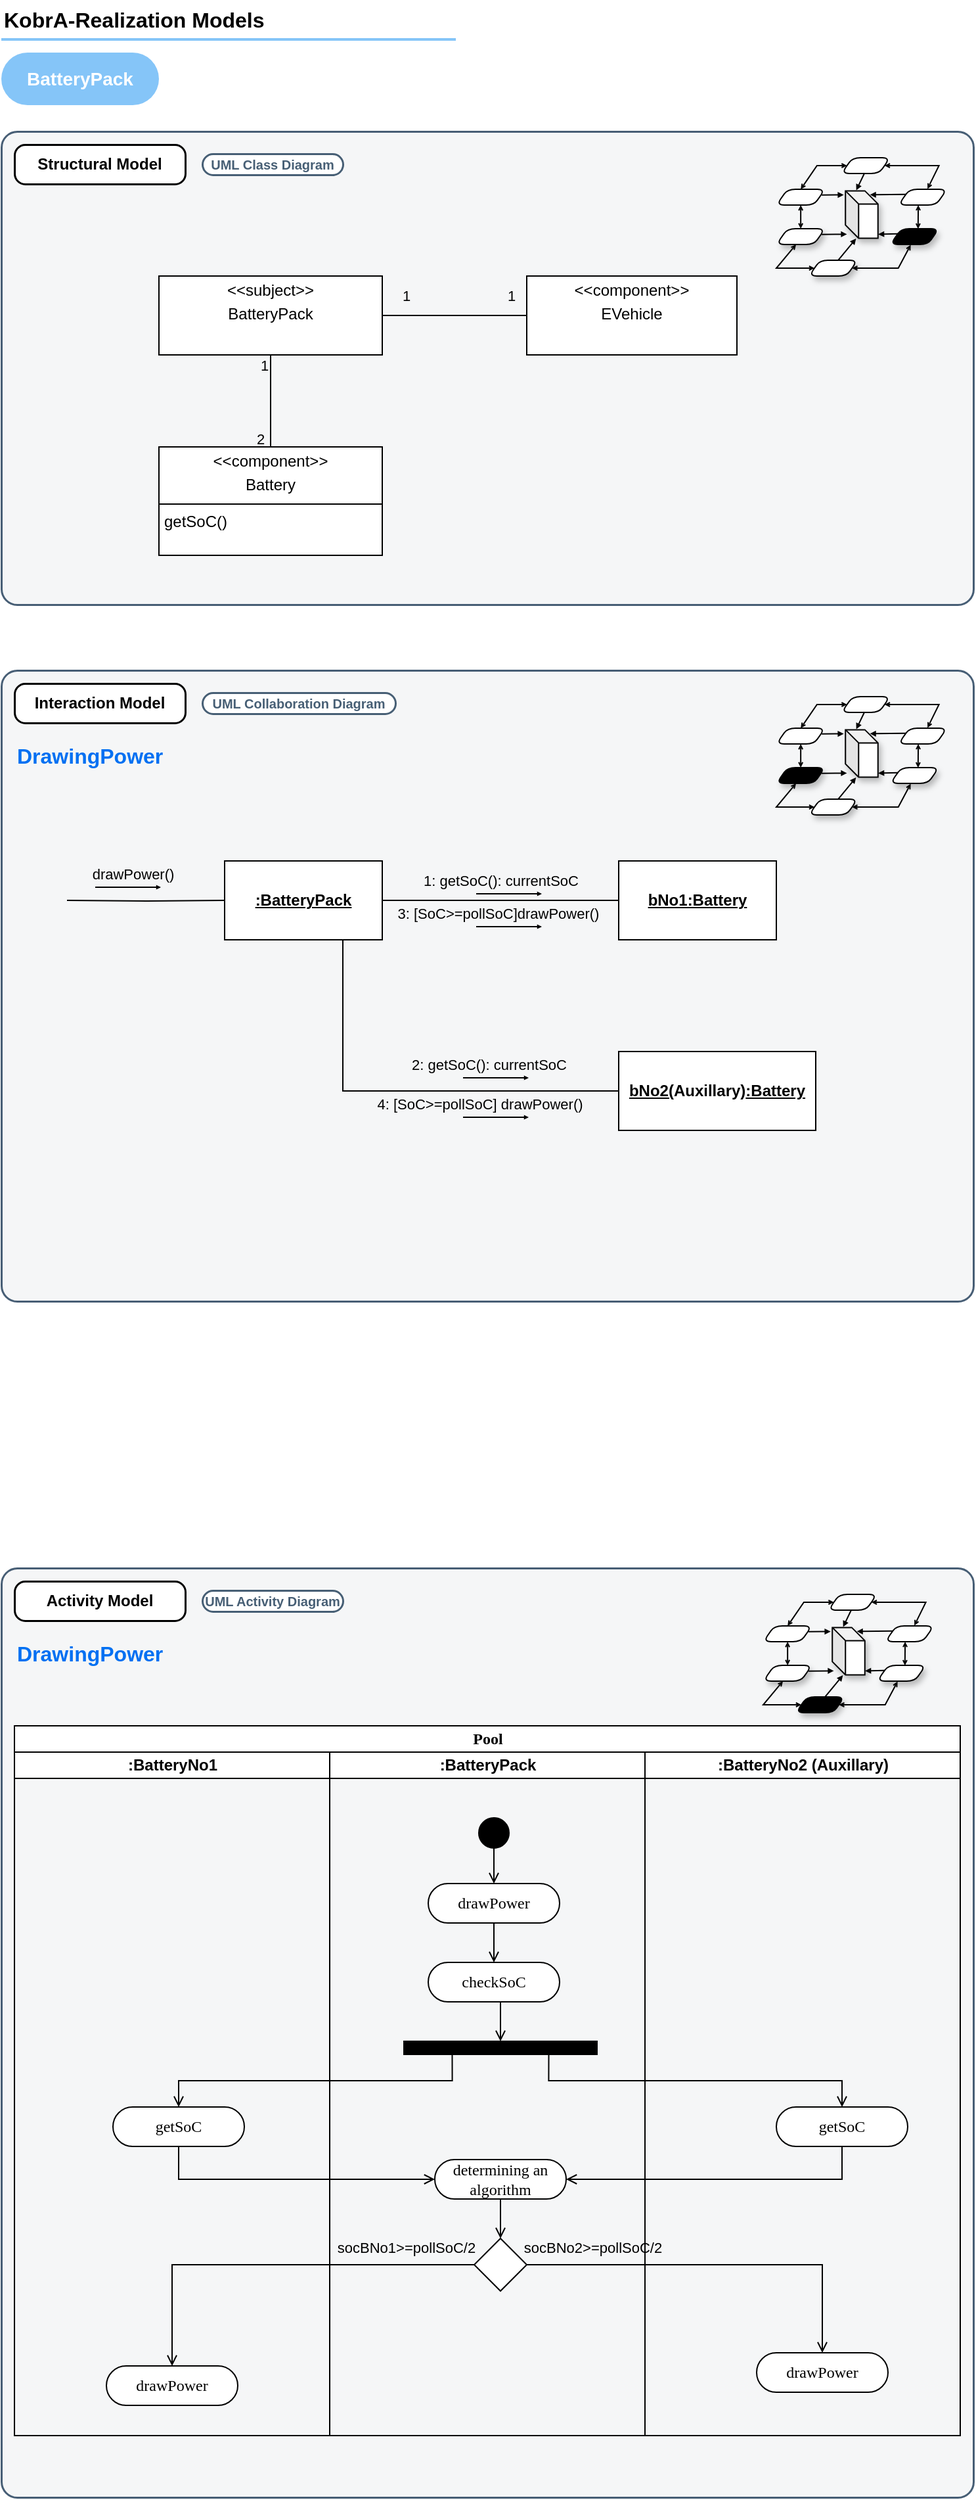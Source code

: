 <mxfile version="26.0.4">
  <diagram name="Page-1" id="1-cFaJnFDjHYAvsiDnYj">
    <mxGraphModel dx="954" dy="558" grid="1" gridSize="10" guides="1" tooltips="1" connect="1" arrows="1" fold="1" page="1" pageScale="1" pageWidth="827" pageHeight="1169" math="0" shadow="0">
      <root>
        <mxCell id="0" />
        <mxCell id="1" parent="0" />
        <mxCell id="TZnY_ZwAf_DfWxbRwsDl-1" value="" style="rounded=1;whiteSpace=wrap;html=1;strokeColor=#475E75;fillColor=#F5F6F7;arcSize=24;absoluteArcSize=1;imageWidth=64;imageHeight=64;strokeWidth=1.5;" parent="1" vertex="1">
          <mxGeometry x="40" y="140" width="740" height="360" as="geometry" />
        </mxCell>
        <mxCell id="TZnY_ZwAf_DfWxbRwsDl-2" value="&lt;b&gt;KobrA-Realization Models&lt;/b&gt;" style="text;fontSize=16;verticalAlign=middle;strokeColor=none;fillColor=none;whiteSpace=wrap;html=1;" parent="1" vertex="1">
          <mxGeometry x="40" y="40" width="346" height="30" as="geometry" />
        </mxCell>
        <mxCell id="TZnY_ZwAf_DfWxbRwsDl-3" value="" style="dashed=0;shape=line;strokeWidth=2;noLabel=1;strokeColor=#0C8CF2;opacity=50;" parent="1" vertex="1">
          <mxGeometry x="40" y="65" width="346" height="10" as="geometry" />
        </mxCell>
        <mxCell id="TZnY_ZwAf_DfWxbRwsDl-7" value="&lt;b&gt;Structural Model&lt;/b&gt;" style="rounded=1;whiteSpace=wrap;html=1;strokeWidth=1.5;arcSize=16;perimeterSpacing=0;absoluteArcSize=1;" parent="1" vertex="1">
          <mxGeometry x="50" y="150" width="130" height="30" as="geometry" />
        </mxCell>
        <mxCell id="TZnY_ZwAf_DfWxbRwsDl-8" value="" style="rounded=1;whiteSpace=wrap;html=1;strokeColor=#475E75;fillColor=#F5F6F7;arcSize=24;absoluteArcSize=1;imageWidth=64;imageHeight=64;strokeWidth=1.5;" parent="1" vertex="1">
          <mxGeometry x="40" y="1233" width="740" height="707" as="geometry" />
        </mxCell>
        <mxCell id="TZnY_ZwAf_DfWxbRwsDl-9" value="&lt;b&gt;Activity Model&lt;/b&gt;" style="rounded=1;whiteSpace=wrap;html=1;strokeWidth=1.5;arcSize=16;perimeterSpacing=0;absoluteArcSize=1;" parent="1" vertex="1">
          <mxGeometry x="50" y="1243" width="130" height="30" as="geometry" />
        </mxCell>
        <mxCell id="TZnY_ZwAf_DfWxbRwsDl-32" value="" style="group;glass=0;shadow=0;fillColor=none;" parent="1" vertex="1" connectable="0">
          <mxGeometry x="620" y="1253" width="130" height="90" as="geometry" />
        </mxCell>
        <mxCell id="TZnY_ZwAf_DfWxbRwsDl-33" value="" style="shape=parallelogram;html=1;strokeWidth=1;perimeter=parallelogramPerimeter;whiteSpace=wrap;rounded=1;arcSize=12;size=0.23;shadow=0;" parent="TZnY_ZwAf_DfWxbRwsDl-32" vertex="1">
          <mxGeometry x="92.857" y="24" width="37.143" height="12" as="geometry" />
        </mxCell>
        <mxCell id="TZnY_ZwAf_DfWxbRwsDl-34" value="" style="shape=parallelogram;html=1;strokeWidth=1;perimeter=parallelogramPerimeter;whiteSpace=wrap;rounded=1;arcSize=12;size=0.23;shadow=0;" parent="TZnY_ZwAf_DfWxbRwsDl-32" vertex="1">
          <mxGeometry x="49.524" width="37.143" height="12" as="geometry" />
        </mxCell>
        <mxCell id="TZnY_ZwAf_DfWxbRwsDl-35" value="" style="shape=parallelogram;html=1;strokeWidth=1;perimeter=parallelogramPerimeter;whiteSpace=wrap;rounded=1;arcSize=12;size=0.23;shadow=0;" parent="TZnY_ZwAf_DfWxbRwsDl-32" vertex="1">
          <mxGeometry y="24" width="37.143" height="12" as="geometry" />
        </mxCell>
        <mxCell id="TZnY_ZwAf_DfWxbRwsDl-36" value="" style="edgeStyle=isometricEdgeStyle;endArrow=none;html=1;elbow=vertical;rounded=0;entryX=1;entryY=0.5;entryDx=0;entryDy=0;exitX=1;exitY=0.5;exitDx=0;exitDy=0;" parent="TZnY_ZwAf_DfWxbRwsDl-32" source="TZnY_ZwAf_DfWxbRwsDl-34" target="TZnY_ZwAf_DfWxbRwsDl-34" edge="1">
          <mxGeometry width="50" height="100" relative="1" as="geometry">
            <mxPoint x="89.762" y="72" as="sourcePoint" />
            <mxPoint x="120.714" y="12" as="targetPoint" />
            <Array as="points" />
          </mxGeometry>
        </mxCell>
        <mxCell id="TZnY_ZwAf_DfWxbRwsDl-37" value="" style="endArrow=open;html=1;rounded=0;endSize=2;entryX=1;entryY=0.5;entryDx=0;entryDy=0;exitX=0.598;exitY=-0.024;exitDx=0;exitDy=0;exitPerimeter=0;startArrow=open;startFill=0;endFill=0;startSize=2;" parent="TZnY_ZwAf_DfWxbRwsDl-32" source="TZnY_ZwAf_DfWxbRwsDl-33" target="TZnY_ZwAf_DfWxbRwsDl-34" edge="1">
          <mxGeometry width="50" height="50" relative="1" as="geometry">
            <mxPoint x="117.619" y="30" as="sourcePoint" />
            <mxPoint x="94.776" y="12" as="targetPoint" />
            <Array as="points">
              <mxPoint x="123.81" y="6" />
            </Array>
          </mxGeometry>
        </mxCell>
        <mxCell id="TZnY_ZwAf_DfWxbRwsDl-38" value="" style="endArrow=open;html=1;rounded=0;endSize=2;entryX=0;entryY=0.5;entryDx=0;entryDy=0;exitX=0.5;exitY=0;exitDx=0;exitDy=0;strokeColor=default;align=center;verticalAlign=middle;fontFamily=Helvetica;fontSize=11;fontColor=default;labelBackgroundColor=default;startArrow=open;startFill=0;startSize=2;endFill=0;" parent="TZnY_ZwAf_DfWxbRwsDl-32" source="TZnY_ZwAf_DfWxbRwsDl-35" target="TZnY_ZwAf_DfWxbRwsDl-34" edge="1">
          <mxGeometry width="50" height="50" relative="1" as="geometry">
            <mxPoint x="59.429" y="24" as="sourcePoint" />
            <mxPoint x="51.381" y="12" as="targetPoint" />
            <Array as="points">
              <mxPoint x="30.952" y="6" />
            </Array>
          </mxGeometry>
        </mxCell>
        <mxCell id="TZnY_ZwAf_DfWxbRwsDl-39" value="" style="shape=cube;whiteSpace=wrap;html=1;boundedLbl=1;backgroundOutline=1;darkOpacity=0.05;darkOpacity2=0.1;size=10;shadow=1;" parent="TZnY_ZwAf_DfWxbRwsDl-32" vertex="1">
          <mxGeometry x="52.619" y="25.2" width="24.762" height="36" as="geometry" />
        </mxCell>
        <mxCell id="TZnY_ZwAf_DfWxbRwsDl-40" value="" style="endArrow=block;html=1;rounded=0;exitX=0.475;exitY=0.969;exitDx=0;exitDy=0;exitPerimeter=0;entryX=0.332;entryY=-0.012;entryDx=0;entryDy=0;entryPerimeter=0;endSize=2;strokeColor=default;align=center;verticalAlign=middle;fontFamily=Helvetica;fontSize=11;fontColor=default;labelBackgroundColor=default;endFill=1;" parent="TZnY_ZwAf_DfWxbRwsDl-32" source="TZnY_ZwAf_DfWxbRwsDl-34" target="TZnY_ZwAf_DfWxbRwsDl-39" edge="1">
          <mxGeometry width="50" height="50" relative="1" as="geometry">
            <mxPoint x="74.286" y="78" as="sourcePoint" />
            <mxPoint x="105.238" y="48" as="targetPoint" />
          </mxGeometry>
        </mxCell>
        <mxCell id="TZnY_ZwAf_DfWxbRwsDl-41" value="" style="endArrow=block;html=1;rounded=0;exitX=0;exitY=0.25;exitDx=0;exitDy=0;entryX=0.753;entryY=0.083;entryDx=0;entryDy=0;entryPerimeter=0;endSize=2;strokeColor=default;align=center;verticalAlign=middle;fontFamily=Helvetica;fontSize=11;fontColor=default;labelBackgroundColor=default;endFill=1;" parent="TZnY_ZwAf_DfWxbRwsDl-32" source="TZnY_ZwAf_DfWxbRwsDl-33" target="TZnY_ZwAf_DfWxbRwsDl-39" edge="1">
          <mxGeometry width="50" height="50" relative="1" as="geometry">
            <mxPoint x="71.19" y="18" as="sourcePoint" />
            <mxPoint x="71.19" y="30" as="targetPoint" />
          </mxGeometry>
        </mxCell>
        <mxCell id="TZnY_ZwAf_DfWxbRwsDl-42" value="" style="endArrow=block;html=1;rounded=0;exitX=0.93;exitY=0.361;exitDx=0;exitDy=0;entryX=-0.052;entryY=0.085;entryDx=0;entryDy=0;entryPerimeter=0;endSize=2;exitPerimeter=0;endFill=1;" parent="TZnY_ZwAf_DfWxbRwsDl-32" source="TZnY_ZwAf_DfWxbRwsDl-35" target="TZnY_ZwAf_DfWxbRwsDl-39" edge="1">
          <mxGeometry width="50" height="50" relative="1" as="geometry">
            <mxPoint x="104.619" y="34.2" as="sourcePoint" />
            <mxPoint x="83.571" y="34.2" as="targetPoint" />
          </mxGeometry>
        </mxCell>
        <mxCell id="TZnY_ZwAf_DfWxbRwsDl-43" value="" style="shape=parallelogram;html=1;strokeWidth=1;perimeter=parallelogramPerimeter;whiteSpace=wrap;rounded=1;arcSize=12;size=0.23;shadow=1;" parent="TZnY_ZwAf_DfWxbRwsDl-32" vertex="1">
          <mxGeometry x="86.667" y="54" width="37.143" height="12" as="geometry" />
        </mxCell>
        <mxCell id="TZnY_ZwAf_DfWxbRwsDl-44" value="" style="shape=parallelogram;html=1;strokeWidth=1;perimeter=parallelogramPerimeter;whiteSpace=wrap;rounded=1;arcSize=12;size=0.23;shadow=1;strokeColor=#000000;fillColor=#000000;" parent="TZnY_ZwAf_DfWxbRwsDl-32" vertex="1">
          <mxGeometry x="24.762" y="78" width="37.143" height="12" as="geometry" />
        </mxCell>
        <mxCell id="TZnY_ZwAf_DfWxbRwsDl-45" value="" style="shape=parallelogram;html=1;strokeWidth=1;perimeter=parallelogramPerimeter;whiteSpace=wrap;rounded=1;arcSize=12;size=0.23;shadow=1;" parent="TZnY_ZwAf_DfWxbRwsDl-32" vertex="1">
          <mxGeometry y="54" width="37.143" height="12" as="geometry" />
        </mxCell>
        <mxCell id="TZnY_ZwAf_DfWxbRwsDl-46" value="" style="edgeStyle=isometricEdgeStyle;endArrow=none;html=1;elbow=vertical;rounded=0;entryX=1;entryY=0.5;entryDx=0;entryDy=0;exitX=1;exitY=0.5;exitDx=0;exitDy=0;" parent="TZnY_ZwAf_DfWxbRwsDl-32" source="TZnY_ZwAf_DfWxbRwsDl-44" target="TZnY_ZwAf_DfWxbRwsDl-44" edge="1">
          <mxGeometry width="50" height="100" relative="1" as="geometry">
            <mxPoint x="83.571" y="102" as="sourcePoint" />
            <mxPoint x="114.524" y="42" as="targetPoint" />
            <Array as="points" />
          </mxGeometry>
        </mxCell>
        <mxCell id="TZnY_ZwAf_DfWxbRwsDl-47" value="" style="endArrow=open;html=1;rounded=0;endSize=2;entryX=1;entryY=0.5;entryDx=0;entryDy=0;exitX=0.421;exitY=1.024;exitDx=0;exitDy=0;exitPerimeter=0;strokeColor=default;align=center;verticalAlign=middle;fontFamily=Helvetica;fontSize=11;fontColor=default;labelBackgroundColor=default;startArrow=open;startFill=0;startSize=2;endFill=0;" parent="TZnY_ZwAf_DfWxbRwsDl-32" source="TZnY_ZwAf_DfWxbRwsDl-43" target="TZnY_ZwAf_DfWxbRwsDl-44" edge="1">
          <mxGeometry width="50" height="50" relative="1" as="geometry">
            <mxPoint x="111.429" y="60" as="sourcePoint" />
            <mxPoint x="88.586" y="42" as="targetPoint" />
            <Array as="points">
              <mxPoint x="92.857" y="84" />
            </Array>
          </mxGeometry>
        </mxCell>
        <mxCell id="TZnY_ZwAf_DfWxbRwsDl-48" value="" style="endArrow=open;html=1;rounded=0;endSize=2;entryX=0;entryY=0.5;entryDx=0;entryDy=0;exitX=0.405;exitY=1.002;exitDx=0;exitDy=0;exitPerimeter=0;strokeColor=default;align=center;verticalAlign=middle;fontFamily=Helvetica;fontSize=11;fontColor=default;labelBackgroundColor=default;startArrow=open;startFill=0;startSize=2;endFill=0;" parent="TZnY_ZwAf_DfWxbRwsDl-32" source="TZnY_ZwAf_DfWxbRwsDl-45" target="TZnY_ZwAf_DfWxbRwsDl-44" edge="1">
          <mxGeometry width="50" height="50" relative="1" as="geometry">
            <mxPoint x="53.238" y="54" as="sourcePoint" />
            <mxPoint x="45.19" y="42" as="targetPoint" />
            <Array as="points">
              <mxPoint y="84" />
            </Array>
          </mxGeometry>
        </mxCell>
        <mxCell id="TZnY_ZwAf_DfWxbRwsDl-49" value="" style="endArrow=block;html=1;rounded=0;exitX=0.605;exitY=-0.013;exitDx=0;exitDy=0;exitPerimeter=0;entryX=0.326;entryY=1.008;entryDx=0;entryDy=0;entryPerimeter=0;endSize=2;strokeColor=default;align=center;verticalAlign=middle;fontFamily=Helvetica;fontSize=11;fontColor=default;labelBackgroundColor=default;endFill=1;" parent="TZnY_ZwAf_DfWxbRwsDl-32" source="TZnY_ZwAf_DfWxbRwsDl-44" target="TZnY_ZwAf_DfWxbRwsDl-39" edge="1">
          <mxGeometry width="50" height="50" relative="1" as="geometry">
            <mxPoint x="68.095" y="108" as="sourcePoint" />
            <mxPoint x="58.81" y="55.2" as="targetPoint" />
          </mxGeometry>
        </mxCell>
        <mxCell id="TZnY_ZwAf_DfWxbRwsDl-50" value="" style="endArrow=block;html=1;rounded=0;exitX=0;exitY=0.25;exitDx=0;exitDy=0;endSize=2;entryX=1.006;entryY=0.917;entryDx=0;entryDy=0;entryPerimeter=0;strokeColor=default;align=center;verticalAlign=middle;fontFamily=Helvetica;fontSize=11;fontColor=default;labelBackgroundColor=default;endFill=1;" parent="TZnY_ZwAf_DfWxbRwsDl-32" source="TZnY_ZwAf_DfWxbRwsDl-43" target="TZnY_ZwAf_DfWxbRwsDl-39" edge="1">
          <mxGeometry width="50" height="50" relative="1" as="geometry">
            <mxPoint x="65" y="48" as="sourcePoint" />
            <mxPoint x="80.476" y="58.2" as="targetPoint" />
          </mxGeometry>
        </mxCell>
        <mxCell id="TZnY_ZwAf_DfWxbRwsDl-51" value="" style="endArrow=block;html=1;rounded=0;exitX=0.93;exitY=0.361;exitDx=0;exitDy=0;entryX=0.047;entryY=0.917;entryDx=0;entryDy=0;entryPerimeter=0;endSize=2;exitPerimeter=0;strokeColor=default;align=center;verticalAlign=middle;fontFamily=Helvetica;fontSize=11;fontColor=default;labelBackgroundColor=default;endFill=1;" parent="TZnY_ZwAf_DfWxbRwsDl-32" source="TZnY_ZwAf_DfWxbRwsDl-45" target="TZnY_ZwAf_DfWxbRwsDl-39" edge="1">
          <mxGeometry width="50" height="50" relative="1" as="geometry">
            <mxPoint x="98.429" y="64.2" as="sourcePoint" />
            <mxPoint x="48.286" y="58.2" as="targetPoint" />
          </mxGeometry>
        </mxCell>
        <mxCell id="TZnY_ZwAf_DfWxbRwsDl-52" value="" style="endArrow=open;startArrow=open;html=1;rounded=0;entryX=0.5;entryY=1;entryDx=0;entryDy=0;exitX=0.5;exitY=0;exitDx=0;exitDy=0;endSize=2;startSize=2;startFill=0;endFill=0;" parent="TZnY_ZwAf_DfWxbRwsDl-32" source="TZnY_ZwAf_DfWxbRwsDl-45" target="TZnY_ZwAf_DfWxbRwsDl-35" edge="1">
          <mxGeometry width="50" height="50" relative="1" as="geometry">
            <mxPoint x="12.381" y="60" as="sourcePoint" />
            <mxPoint x="43.333" y="30" as="targetPoint" />
          </mxGeometry>
        </mxCell>
        <mxCell id="TZnY_ZwAf_DfWxbRwsDl-53" value="" style="endArrow=open;startArrow=open;html=1;rounded=0;entryX=0.409;entryY=0.996;entryDx=0;entryDy=0;exitX=0.572;exitY=0.009;exitDx=0;exitDy=0;endSize=2;startSize=2;startFill=0;endFill=0;entryPerimeter=0;exitPerimeter=0;" parent="TZnY_ZwAf_DfWxbRwsDl-32" source="TZnY_ZwAf_DfWxbRwsDl-43" target="TZnY_ZwAf_DfWxbRwsDl-33" edge="1">
          <mxGeometry width="50" height="50" relative="1" as="geometry">
            <mxPoint x="111.311" y="54" as="sourcePoint" />
            <mxPoint x="111.311" y="36" as="targetPoint" />
          </mxGeometry>
        </mxCell>
        <mxCell id="TZnY_ZwAf_DfWxbRwsDl-54" value="" style="group;glass=0;shadow=0;" parent="1" vertex="1" connectable="0">
          <mxGeometry x="630" y="160" width="130" height="90" as="geometry" />
        </mxCell>
        <mxCell id="TZnY_ZwAf_DfWxbRwsDl-55" value="" style="shape=parallelogram;html=1;strokeWidth=1;perimeter=parallelogramPerimeter;whiteSpace=wrap;rounded=1;arcSize=12;size=0.23;shadow=0;" parent="TZnY_ZwAf_DfWxbRwsDl-54" vertex="1">
          <mxGeometry x="92.857" y="24" width="37.143" height="12" as="geometry" />
        </mxCell>
        <mxCell id="TZnY_ZwAf_DfWxbRwsDl-56" value="" style="shape=parallelogram;html=1;strokeWidth=1;perimeter=parallelogramPerimeter;whiteSpace=wrap;rounded=1;arcSize=12;size=0.23;shadow=0;" parent="TZnY_ZwAf_DfWxbRwsDl-54" vertex="1">
          <mxGeometry x="49.524" width="37.143" height="12" as="geometry" />
        </mxCell>
        <mxCell id="TZnY_ZwAf_DfWxbRwsDl-57" value="" style="shape=parallelogram;html=1;strokeWidth=1;perimeter=parallelogramPerimeter;whiteSpace=wrap;rounded=1;arcSize=12;size=0.23;shadow=0;" parent="TZnY_ZwAf_DfWxbRwsDl-54" vertex="1">
          <mxGeometry y="24" width="37.143" height="12" as="geometry" />
        </mxCell>
        <mxCell id="TZnY_ZwAf_DfWxbRwsDl-58" value="" style="edgeStyle=isometricEdgeStyle;endArrow=none;html=1;elbow=vertical;rounded=0;entryX=1;entryY=0.5;entryDx=0;entryDy=0;exitX=1;exitY=0.5;exitDx=0;exitDy=0;" parent="TZnY_ZwAf_DfWxbRwsDl-54" source="TZnY_ZwAf_DfWxbRwsDl-56" target="TZnY_ZwAf_DfWxbRwsDl-56" edge="1">
          <mxGeometry width="50" height="100" relative="1" as="geometry">
            <mxPoint x="89.762" y="72" as="sourcePoint" />
            <mxPoint x="120.714" y="12" as="targetPoint" />
            <Array as="points" />
          </mxGeometry>
        </mxCell>
        <mxCell id="TZnY_ZwAf_DfWxbRwsDl-59" value="" style="endArrow=open;html=1;rounded=0;endSize=2;entryX=1;entryY=0.5;entryDx=0;entryDy=0;exitX=0.598;exitY=-0.024;exitDx=0;exitDy=0;exitPerimeter=0;startArrow=open;startFill=0;endFill=0;startSize=2;" parent="TZnY_ZwAf_DfWxbRwsDl-54" source="TZnY_ZwAf_DfWxbRwsDl-55" target="TZnY_ZwAf_DfWxbRwsDl-56" edge="1">
          <mxGeometry width="50" height="50" relative="1" as="geometry">
            <mxPoint x="117.619" y="30" as="sourcePoint" />
            <mxPoint x="94.776" y="12" as="targetPoint" />
            <Array as="points">
              <mxPoint x="123.81" y="6" />
            </Array>
          </mxGeometry>
        </mxCell>
        <mxCell id="TZnY_ZwAf_DfWxbRwsDl-60" value="" style="endArrow=open;html=1;rounded=0;endSize=2;entryX=0;entryY=0.5;entryDx=0;entryDy=0;exitX=0.5;exitY=0;exitDx=0;exitDy=0;strokeColor=default;align=center;verticalAlign=middle;fontFamily=Helvetica;fontSize=11;fontColor=default;labelBackgroundColor=default;startArrow=open;startFill=0;startSize=2;endFill=0;" parent="TZnY_ZwAf_DfWxbRwsDl-54" source="TZnY_ZwAf_DfWxbRwsDl-57" target="TZnY_ZwAf_DfWxbRwsDl-56" edge="1">
          <mxGeometry width="50" height="50" relative="1" as="geometry">
            <mxPoint x="59.429" y="24" as="sourcePoint" />
            <mxPoint x="51.381" y="12" as="targetPoint" />
            <Array as="points">
              <mxPoint x="30.952" y="6" />
            </Array>
          </mxGeometry>
        </mxCell>
        <mxCell id="TZnY_ZwAf_DfWxbRwsDl-61" value="" style="shape=cube;whiteSpace=wrap;html=1;boundedLbl=1;backgroundOutline=1;darkOpacity=0.05;darkOpacity2=0.1;size=10;shadow=1;" parent="TZnY_ZwAf_DfWxbRwsDl-54" vertex="1">
          <mxGeometry x="52.619" y="25.2" width="24.762" height="36" as="geometry" />
        </mxCell>
        <mxCell id="TZnY_ZwAf_DfWxbRwsDl-62" value="" style="endArrow=block;html=1;rounded=0;exitX=0.475;exitY=0.969;exitDx=0;exitDy=0;exitPerimeter=0;entryX=0.332;entryY=-0.012;entryDx=0;entryDy=0;entryPerimeter=0;endSize=2;strokeColor=default;align=center;verticalAlign=middle;fontFamily=Helvetica;fontSize=11;fontColor=default;labelBackgroundColor=default;endFill=1;" parent="TZnY_ZwAf_DfWxbRwsDl-54" source="TZnY_ZwAf_DfWxbRwsDl-56" target="TZnY_ZwAf_DfWxbRwsDl-61" edge="1">
          <mxGeometry width="50" height="50" relative="1" as="geometry">
            <mxPoint x="74.286" y="78" as="sourcePoint" />
            <mxPoint x="105.238" y="48" as="targetPoint" />
          </mxGeometry>
        </mxCell>
        <mxCell id="TZnY_ZwAf_DfWxbRwsDl-63" value="" style="endArrow=block;html=1;rounded=0;exitX=0;exitY=0.25;exitDx=0;exitDy=0;entryX=0.753;entryY=0.083;entryDx=0;entryDy=0;entryPerimeter=0;endSize=2;strokeColor=default;align=center;verticalAlign=middle;fontFamily=Helvetica;fontSize=11;fontColor=default;labelBackgroundColor=default;endFill=1;" parent="TZnY_ZwAf_DfWxbRwsDl-54" source="TZnY_ZwAf_DfWxbRwsDl-55" target="TZnY_ZwAf_DfWxbRwsDl-61" edge="1">
          <mxGeometry width="50" height="50" relative="1" as="geometry">
            <mxPoint x="71.19" y="18" as="sourcePoint" />
            <mxPoint x="71.19" y="30" as="targetPoint" />
          </mxGeometry>
        </mxCell>
        <mxCell id="TZnY_ZwAf_DfWxbRwsDl-64" value="" style="endArrow=block;html=1;rounded=0;exitX=0.93;exitY=0.361;exitDx=0;exitDy=0;entryX=-0.052;entryY=0.085;entryDx=0;entryDy=0;entryPerimeter=0;endSize=2;exitPerimeter=0;endFill=1;" parent="TZnY_ZwAf_DfWxbRwsDl-54" source="TZnY_ZwAf_DfWxbRwsDl-57" target="TZnY_ZwAf_DfWxbRwsDl-61" edge="1">
          <mxGeometry width="50" height="50" relative="1" as="geometry">
            <mxPoint x="104.619" y="34.2" as="sourcePoint" />
            <mxPoint x="83.571" y="34.2" as="targetPoint" />
          </mxGeometry>
        </mxCell>
        <mxCell id="TZnY_ZwAf_DfWxbRwsDl-65" value="" style="shape=parallelogram;html=1;strokeWidth=1;perimeter=parallelogramPerimeter;whiteSpace=wrap;rounded=1;arcSize=12;size=0.23;shadow=1;fillColor=#000000;" parent="TZnY_ZwAf_DfWxbRwsDl-54" vertex="1">
          <mxGeometry x="86.667" y="54" width="37.143" height="12" as="geometry" />
        </mxCell>
        <mxCell id="TZnY_ZwAf_DfWxbRwsDl-66" value="" style="shape=parallelogram;html=1;strokeWidth=1;perimeter=parallelogramPerimeter;whiteSpace=wrap;rounded=1;arcSize=12;size=0.23;shadow=1;" parent="TZnY_ZwAf_DfWxbRwsDl-54" vertex="1">
          <mxGeometry x="24.762" y="78" width="37.143" height="12" as="geometry" />
        </mxCell>
        <mxCell id="TZnY_ZwAf_DfWxbRwsDl-67" value="" style="shape=parallelogram;html=1;strokeWidth=1;perimeter=parallelogramPerimeter;whiteSpace=wrap;rounded=1;arcSize=12;size=0.23;shadow=1;" parent="TZnY_ZwAf_DfWxbRwsDl-54" vertex="1">
          <mxGeometry y="54" width="37.143" height="12" as="geometry" />
        </mxCell>
        <mxCell id="TZnY_ZwAf_DfWxbRwsDl-68" value="" style="edgeStyle=isometricEdgeStyle;endArrow=none;html=1;elbow=vertical;rounded=0;entryX=1;entryY=0.5;entryDx=0;entryDy=0;exitX=1;exitY=0.5;exitDx=0;exitDy=0;" parent="TZnY_ZwAf_DfWxbRwsDl-54" source="TZnY_ZwAf_DfWxbRwsDl-66" target="TZnY_ZwAf_DfWxbRwsDl-66" edge="1">
          <mxGeometry width="50" height="100" relative="1" as="geometry">
            <mxPoint x="83.571" y="102" as="sourcePoint" />
            <mxPoint x="114.524" y="42" as="targetPoint" />
            <Array as="points" />
          </mxGeometry>
        </mxCell>
        <mxCell id="TZnY_ZwAf_DfWxbRwsDl-69" value="" style="endArrow=open;html=1;rounded=0;endSize=2;entryX=1;entryY=0.5;entryDx=0;entryDy=0;exitX=0.421;exitY=1.024;exitDx=0;exitDy=0;exitPerimeter=0;strokeColor=default;align=center;verticalAlign=middle;fontFamily=Helvetica;fontSize=11;fontColor=default;labelBackgroundColor=default;startArrow=open;startFill=0;startSize=2;endFill=0;" parent="TZnY_ZwAf_DfWxbRwsDl-54" source="TZnY_ZwAf_DfWxbRwsDl-65" target="TZnY_ZwAf_DfWxbRwsDl-66" edge="1">
          <mxGeometry width="50" height="50" relative="1" as="geometry">
            <mxPoint x="111.429" y="60" as="sourcePoint" />
            <mxPoint x="88.586" y="42" as="targetPoint" />
            <Array as="points">
              <mxPoint x="92.857" y="84" />
            </Array>
          </mxGeometry>
        </mxCell>
        <mxCell id="TZnY_ZwAf_DfWxbRwsDl-70" value="" style="endArrow=open;html=1;rounded=0;endSize=2;entryX=0;entryY=0.5;entryDx=0;entryDy=0;exitX=0.405;exitY=1.002;exitDx=0;exitDy=0;exitPerimeter=0;strokeColor=default;align=center;verticalAlign=middle;fontFamily=Helvetica;fontSize=11;fontColor=default;labelBackgroundColor=default;startArrow=open;startFill=0;startSize=2;endFill=0;" parent="TZnY_ZwAf_DfWxbRwsDl-54" source="TZnY_ZwAf_DfWxbRwsDl-67" target="TZnY_ZwAf_DfWxbRwsDl-66" edge="1">
          <mxGeometry width="50" height="50" relative="1" as="geometry">
            <mxPoint x="53.238" y="54" as="sourcePoint" />
            <mxPoint x="45.19" y="42" as="targetPoint" />
            <Array as="points">
              <mxPoint y="84" />
            </Array>
          </mxGeometry>
        </mxCell>
        <mxCell id="TZnY_ZwAf_DfWxbRwsDl-71" value="" style="endArrow=block;html=1;rounded=0;exitX=0.605;exitY=-0.013;exitDx=0;exitDy=0;exitPerimeter=0;entryX=0.326;entryY=1.008;entryDx=0;entryDy=0;entryPerimeter=0;endSize=2;strokeColor=default;align=center;verticalAlign=middle;fontFamily=Helvetica;fontSize=11;fontColor=default;labelBackgroundColor=default;endFill=1;" parent="TZnY_ZwAf_DfWxbRwsDl-54" source="TZnY_ZwAf_DfWxbRwsDl-66" target="TZnY_ZwAf_DfWxbRwsDl-61" edge="1">
          <mxGeometry width="50" height="50" relative="1" as="geometry">
            <mxPoint x="68.095" y="108" as="sourcePoint" />
            <mxPoint x="58.81" y="55.2" as="targetPoint" />
          </mxGeometry>
        </mxCell>
        <mxCell id="TZnY_ZwAf_DfWxbRwsDl-72" value="" style="endArrow=block;html=1;rounded=0;exitX=0;exitY=0.25;exitDx=0;exitDy=0;endSize=2;entryX=1.006;entryY=0.917;entryDx=0;entryDy=0;entryPerimeter=0;strokeColor=default;align=center;verticalAlign=middle;fontFamily=Helvetica;fontSize=11;fontColor=default;labelBackgroundColor=default;endFill=1;" parent="TZnY_ZwAf_DfWxbRwsDl-54" source="TZnY_ZwAf_DfWxbRwsDl-65" target="TZnY_ZwAf_DfWxbRwsDl-61" edge="1">
          <mxGeometry width="50" height="50" relative="1" as="geometry">
            <mxPoint x="65" y="48" as="sourcePoint" />
            <mxPoint x="80.476" y="58.2" as="targetPoint" />
          </mxGeometry>
        </mxCell>
        <mxCell id="TZnY_ZwAf_DfWxbRwsDl-73" value="" style="endArrow=block;html=1;rounded=0;exitX=0.93;exitY=0.361;exitDx=0;exitDy=0;entryX=0.047;entryY=0.917;entryDx=0;entryDy=0;entryPerimeter=0;endSize=2;exitPerimeter=0;strokeColor=default;align=center;verticalAlign=middle;fontFamily=Helvetica;fontSize=11;fontColor=default;labelBackgroundColor=default;endFill=1;" parent="TZnY_ZwAf_DfWxbRwsDl-54" source="TZnY_ZwAf_DfWxbRwsDl-67" target="TZnY_ZwAf_DfWxbRwsDl-61" edge="1">
          <mxGeometry width="50" height="50" relative="1" as="geometry">
            <mxPoint x="98.429" y="64.2" as="sourcePoint" />
            <mxPoint x="48.286" y="58.2" as="targetPoint" />
          </mxGeometry>
        </mxCell>
        <mxCell id="TZnY_ZwAf_DfWxbRwsDl-74" value="" style="endArrow=open;startArrow=open;html=1;rounded=0;entryX=0.5;entryY=1;entryDx=0;entryDy=0;exitX=0.5;exitY=0;exitDx=0;exitDy=0;endSize=2;startSize=2;startFill=0;endFill=0;" parent="TZnY_ZwAf_DfWxbRwsDl-54" source="TZnY_ZwAf_DfWxbRwsDl-67" target="TZnY_ZwAf_DfWxbRwsDl-57" edge="1">
          <mxGeometry width="50" height="50" relative="1" as="geometry">
            <mxPoint x="12.381" y="60" as="sourcePoint" />
            <mxPoint x="43.333" y="30" as="targetPoint" />
          </mxGeometry>
        </mxCell>
        <mxCell id="TZnY_ZwAf_DfWxbRwsDl-75" value="" style="endArrow=open;startArrow=open;html=1;rounded=0;entryX=0.409;entryY=0.996;entryDx=0;entryDy=0;exitX=0.572;exitY=0.009;exitDx=0;exitDy=0;endSize=2;startSize=2;startFill=0;endFill=0;entryPerimeter=0;exitPerimeter=0;" parent="TZnY_ZwAf_DfWxbRwsDl-54" source="TZnY_ZwAf_DfWxbRwsDl-65" target="TZnY_ZwAf_DfWxbRwsDl-55" edge="1">
          <mxGeometry width="50" height="50" relative="1" as="geometry">
            <mxPoint x="111.311" y="54" as="sourcePoint" />
            <mxPoint x="111.311" y="36" as="targetPoint" />
          </mxGeometry>
        </mxCell>
        <mxCell id="TZnY_ZwAf_DfWxbRwsDl-76" value="&lt;font size=&quot;1&quot; color=&quot;#475f75&quot;&gt;&lt;b style=&quot;&quot;&gt;UML Class Diagram&lt;/b&gt;&lt;/font&gt;" style="rounded=1;whiteSpace=wrap;html=1;arcSize=50;strokeColor=#475f75;fillColor=default;strokeWidth=1.5;" parent="1" vertex="1">
          <mxGeometry x="193" y="157" width="107" height="16" as="geometry" />
        </mxCell>
        <mxCell id="TZnY_ZwAf_DfWxbRwsDl-77" value="&lt;font size=&quot;1&quot; color=&quot;#475f75&quot;&gt;&lt;b style=&quot;&quot;&gt;UML Activity Diagram&lt;/b&gt;&lt;/font&gt;" style="rounded=1;whiteSpace=wrap;html=1;arcSize=50;strokeColor=#475f75;fillColor=default;strokeWidth=1.5;" parent="1" vertex="1">
          <mxGeometry x="193" y="1250" width="107" height="16" as="geometry" />
        </mxCell>
        <mxCell id="TZnY_ZwAf_DfWxbRwsDl-93" value="&lt;font style=&quot;font-size: 14px; color: rgb(255, 255, 255);&quot;&gt;&lt;b style=&quot;&quot;&gt;BatteryPack&lt;/b&gt;&lt;/font&gt;" style="rounded=1;whiteSpace=wrap;html=1;arcSize=50;strokeColor=none;fillColor=#0C8CF2;strokeWidth=2;dashed=0;opacity=50;align=center;verticalAlign=middle;fontFamily=Helvetica;fontSize=12;fontColor=default;gradientColor=none;" parent="1" vertex="1">
          <mxGeometry x="40" y="80" width="120" height="40" as="geometry" />
        </mxCell>
        <mxCell id="TZnY_ZwAf_DfWxbRwsDl-99" style="edgeStyle=orthogonalEdgeStyle;rounded=0;orthogonalLoop=1;jettySize=auto;html=1;entryX=0.5;entryY=1;entryDx=0;entryDy=0;endArrow=none;endFill=0;endSize=16;exitX=0.5;exitY=0;exitDx=0;exitDy=0;" parent="1" source="TZnY_ZwAf_DfWxbRwsDl-106" target="TZnY_ZwAf_DfWxbRwsDl-105" edge="1">
          <mxGeometry relative="1" as="geometry">
            <mxPoint x="216.0" y="495" as="sourcePoint" />
            <mxPoint x="320" y="495" as="targetPoint" />
          </mxGeometry>
        </mxCell>
        <mxCell id="TZnY_ZwAf_DfWxbRwsDl-100" value="1" style="edgeLabel;html=1;align=center;verticalAlign=middle;resizable=0;points=[];labelBackgroundColor=none;" parent="TZnY_ZwAf_DfWxbRwsDl-99" vertex="1" connectable="0">
          <mxGeometry x="0.731" y="-1" relative="1" as="geometry">
            <mxPoint x="-6" y="-2" as="offset" />
          </mxGeometry>
        </mxCell>
        <mxCell id="TZnY_ZwAf_DfWxbRwsDl-101" value="2" style="edgeLabel;html=1;align=center;verticalAlign=middle;resizable=0;points=[];labelBackgroundColor=none;" parent="TZnY_ZwAf_DfWxbRwsDl-99" vertex="1" connectable="0">
          <mxGeometry x="-0.575" relative="1" as="geometry">
            <mxPoint x="-8" y="9" as="offset" />
          </mxGeometry>
        </mxCell>
        <mxCell id="TZnY_ZwAf_DfWxbRwsDl-102" style="edgeStyle=orthogonalEdgeStyle;rounded=0;orthogonalLoop=1;jettySize=auto;html=1;exitX=1;exitY=0.5;exitDx=0;exitDy=0;entryX=0;entryY=0.5;entryDx=0;entryDy=0;endArrow=none;endFill=0;" parent="1" source="TZnY_ZwAf_DfWxbRwsDl-105" target="TZnY_ZwAf_DfWxbRwsDl-107" edge="1">
          <mxGeometry relative="1" as="geometry" />
        </mxCell>
        <mxCell id="TZnY_ZwAf_DfWxbRwsDl-103" value="1" style="edgeLabel;html=1;align=center;verticalAlign=middle;resizable=0;points=[];labelBackgroundColor=none;" parent="TZnY_ZwAf_DfWxbRwsDl-102" vertex="1" connectable="0">
          <mxGeometry x="0.771" relative="1" as="geometry">
            <mxPoint y="-15" as="offset" />
          </mxGeometry>
        </mxCell>
        <mxCell id="TZnY_ZwAf_DfWxbRwsDl-104" value="1" style="edgeLabel;html=1;align=center;verticalAlign=middle;resizable=0;points=[];labelBackgroundColor=none;" parent="TZnY_ZwAf_DfWxbRwsDl-102" vertex="1" connectable="0">
          <mxGeometry x="-0.684" relative="1" as="geometry">
            <mxPoint y="-15" as="offset" />
          </mxGeometry>
        </mxCell>
        <mxCell id="TZnY_ZwAf_DfWxbRwsDl-105" value="&lt;p style=&quot;margin:0px;margin-top:4px;text-align:center;&quot;&gt;&amp;lt;&amp;lt;subject&amp;gt;&amp;gt;&lt;/p&gt;&lt;p style=&quot;margin:0px;margin-top:4px;text-align:center;&quot;&gt;BatteryPack&lt;/p&gt;&lt;p style=&quot;margin: 0px 0px 0px 4px;&quot;&gt;&lt;br&gt;&lt;/p&gt;" style="verticalAlign=top;align=left;overflow=fill;html=1;whiteSpace=wrap;rounded=0;" parent="1" vertex="1">
          <mxGeometry x="160" y="250" width="170" height="60" as="geometry" />
        </mxCell>
        <mxCell id="TZnY_ZwAf_DfWxbRwsDl-106" value="&lt;p style=&quot;margin:0px;margin-top:4px;text-align:center;&quot;&gt;&amp;lt;&amp;lt;component&amp;gt;&amp;gt;&lt;/p&gt;&lt;p style=&quot;margin:0px;margin-top:4px;text-align:center;&quot;&gt;Battery&lt;/p&gt;&lt;hr size=&quot;1&quot; style=&quot;border-style:solid;&quot;&gt;&lt;p style=&quot;margin:0px;margin-left:4px;&quot;&gt;&lt;span style=&quot;background-color: transparent; color: light-dark(rgb(0, 0, 0), rgb(255, 255, 255));&quot;&gt;getSoC()&lt;/span&gt;&lt;/p&gt;" style="verticalAlign=top;align=left;overflow=fill;html=1;whiteSpace=wrap;rounded=0;" parent="1" vertex="1">
          <mxGeometry x="160" y="380" width="170" height="82.5" as="geometry" />
        </mxCell>
        <mxCell id="TZnY_ZwAf_DfWxbRwsDl-107" value="&lt;p style=&quot;margin:0px;margin-top:4px;text-align:center;&quot;&gt;&amp;lt;&amp;lt;component&amp;gt;&amp;gt;&lt;/p&gt;&lt;p style=&quot;margin:0px;margin-top:4px;text-align:center;&quot;&gt;EVehicle&lt;/p&gt;&lt;p style=&quot;margin:0px;margin-left:4px;&quot;&gt;&lt;br&gt;&lt;/p&gt;&lt;p style=&quot;margin:0px;margin-left:4px;&quot;&gt;&lt;br&gt;&lt;/p&gt;" style="verticalAlign=top;align=left;overflow=fill;html=1;whiteSpace=wrap;rounded=0;glass=0;" parent="1" vertex="1">
          <mxGeometry x="440" y="250" width="160" height="60" as="geometry" />
        </mxCell>
        <mxCell id="TZnY_ZwAf_DfWxbRwsDl-172" value="Pool" style="swimlane;html=1;childLayout=stackLayout;startSize=20;rounded=0;shadow=0;comic=0;labelBackgroundColor=none;strokeWidth=1;fontFamily=Verdana;fontSize=12;align=center;" parent="1" vertex="1">
          <mxGeometry x="50" y="1353" width="720" height="540" as="geometry">
            <mxRectangle x="45" y="640" width="70" height="30" as="alternateBounds" />
          </mxGeometry>
        </mxCell>
        <mxCell id="TZnY_ZwAf_DfWxbRwsDl-173" value=":BatteryNo1" style="swimlane;html=1;startSize=20;" parent="TZnY_ZwAf_DfWxbRwsDl-172" vertex="1">
          <mxGeometry y="20" width="240" height="520" as="geometry">
            <mxRectangle y="20" width="40" height="420" as="alternateBounds" />
          </mxGeometry>
        </mxCell>
        <mxCell id="TZnY_ZwAf_DfWxbRwsDl-181" value="getSoC" style="rounded=1;whiteSpace=wrap;html=1;shadow=0;comic=0;labelBackgroundColor=none;strokeWidth=1;fontFamily=Verdana;fontSize=12;align=center;arcSize=50;" parent="TZnY_ZwAf_DfWxbRwsDl-173" vertex="1">
          <mxGeometry x="75" y="270" width="100" height="30" as="geometry" />
        </mxCell>
        <mxCell id="TZnY_ZwAf_DfWxbRwsDl-174" value=":BatteryPack" style="swimlane;html=1;startSize=20;" parent="TZnY_ZwAf_DfWxbRwsDl-172" vertex="1">
          <mxGeometry x="240" y="20" width="240" height="520" as="geometry" />
        </mxCell>
        <mxCell id="TZnY_ZwAf_DfWxbRwsDl-177" value="drawPower" style="rounded=1;whiteSpace=wrap;html=1;shadow=0;comic=0;labelBackgroundColor=none;strokeWidth=1;fontFamily=Verdana;fontSize=12;align=center;arcSize=50;" parent="TZnY_ZwAf_DfWxbRwsDl-174" vertex="1">
          <mxGeometry x="75" y="100" width="100" height="30" as="geometry" />
        </mxCell>
        <mxCell id="TZnY_ZwAf_DfWxbRwsDl-178" style="edgeStyle=orthogonalEdgeStyle;rounded=0;orthogonalLoop=1;jettySize=auto;html=1;entryX=0.5;entryY=0;entryDx=0;entryDy=0;endArrow=open;endFill=0;" parent="TZnY_ZwAf_DfWxbRwsDl-174" source="TZnY_ZwAf_DfWxbRwsDl-176" target="TZnY_ZwAf_DfWxbRwsDl-177" edge="1">
          <mxGeometry relative="1" as="geometry" />
        </mxCell>
        <mxCell id="TZnY_ZwAf_DfWxbRwsDl-176" value="" style="ellipse;whiteSpace=wrap;html=1;rounded=0;shadow=0;comic=0;labelBackgroundColor=none;strokeWidth=1;fillColor=#000000;fontFamily=Verdana;fontSize=12;align=center;" parent="TZnY_ZwAf_DfWxbRwsDl-174" vertex="1">
          <mxGeometry x="113.5" y="50" width="23" height="23" as="geometry" />
        </mxCell>
        <mxCell id="TZnY_ZwAf_DfWxbRwsDl-179" value="checkSoC" style="rounded=1;whiteSpace=wrap;html=1;shadow=0;comic=0;labelBackgroundColor=none;strokeWidth=1;fontFamily=Verdana;fontSize=12;align=center;arcSize=50;" parent="TZnY_ZwAf_DfWxbRwsDl-174" vertex="1">
          <mxGeometry x="75" y="160" width="100" height="30" as="geometry" />
        </mxCell>
        <mxCell id="TZnY_ZwAf_DfWxbRwsDl-180" style="edgeStyle=orthogonalEdgeStyle;rounded=0;orthogonalLoop=1;jettySize=auto;html=1;entryX=0.5;entryY=0;entryDx=0;entryDy=0;endArrow=open;endFill=0;" parent="TZnY_ZwAf_DfWxbRwsDl-174" source="TZnY_ZwAf_DfWxbRwsDl-177" target="TZnY_ZwAf_DfWxbRwsDl-179" edge="1">
          <mxGeometry relative="1" as="geometry" />
        </mxCell>
        <mxCell id="TZnY_ZwAf_DfWxbRwsDl-175" value=":BatteryNo2 (Auxillary)" style="swimlane;html=1;startSize=20;" parent="TZnY_ZwAf_DfWxbRwsDl-172" vertex="1">
          <mxGeometry x="480" y="20" width="240" height="520" as="geometry" />
        </mxCell>
        <mxCell id="TZnY_ZwAf_DfWxbRwsDl-196" value="drawPower" style="rounded=1;whiteSpace=wrap;html=1;shadow=0;comic=0;labelBackgroundColor=none;strokeWidth=1;fontFamily=Verdana;fontSize=12;align=center;arcSize=50;" parent="TZnY_ZwAf_DfWxbRwsDl-175" vertex="1">
          <mxGeometry x="85" y="457" width="100" height="30" as="geometry" />
        </mxCell>
        <mxCell id="TZnY_ZwAf_DfWxbRwsDl-187" style="edgeStyle=orthogonalEdgeStyle;rounded=0;orthogonalLoop=1;jettySize=auto;html=1;entryX=1;entryY=0.5;entryDx=0;entryDy=0;exitX=0.5;exitY=1;exitDx=0;exitDy=0;endArrow=open;endFill=0;" parent="1" source="TZnY_ZwAf_DfWxbRwsDl-182" target="TZnY_ZwAf_DfWxbRwsDl-186" edge="1">
          <mxGeometry relative="1" as="geometry" />
        </mxCell>
        <mxCell id="TZnY_ZwAf_DfWxbRwsDl-182" value="getSoC" style="rounded=1;whiteSpace=wrap;html=1;shadow=0;comic=0;labelBackgroundColor=none;strokeWidth=1;fontFamily=Verdana;fontSize=12;align=center;arcSize=50;" parent="1" vertex="1">
          <mxGeometry x="630" y="1643" width="100" height="30" as="geometry" />
        </mxCell>
        <mxCell id="TZnY_ZwAf_DfWxbRwsDl-184" style="edgeStyle=orthogonalEdgeStyle;rounded=0;orthogonalLoop=1;jettySize=auto;html=1;entryX=0.5;entryY=0;entryDx=0;entryDy=0;endArrow=open;endFill=0;exitX=0.75;exitY=1;exitDx=0;exitDy=0;" parent="1" source="TZnY_ZwAf_DfWxbRwsDl-190" target="TZnY_ZwAf_DfWxbRwsDl-182" edge="1">
          <mxGeometry relative="1" as="geometry" />
        </mxCell>
        <mxCell id="TZnY_ZwAf_DfWxbRwsDl-193" style="edgeStyle=orthogonalEdgeStyle;rounded=0;orthogonalLoop=1;jettySize=auto;html=1;entryX=0.5;entryY=0;entryDx=0;entryDy=0;endArrow=open;endFill=0;" parent="1" source="TZnY_ZwAf_DfWxbRwsDl-186" target="TZnY_ZwAf_DfWxbRwsDl-192" edge="1">
          <mxGeometry relative="1" as="geometry" />
        </mxCell>
        <mxCell id="TZnY_ZwAf_DfWxbRwsDl-186" value="determining an algorithm" style="rounded=1;whiteSpace=wrap;html=1;shadow=0;comic=0;labelBackgroundColor=none;strokeWidth=1;fontFamily=Verdana;fontSize=12;align=center;arcSize=50;" parent="1" vertex="1">
          <mxGeometry x="370" y="1683" width="100" height="30" as="geometry" />
        </mxCell>
        <mxCell id="TZnY_ZwAf_DfWxbRwsDl-188" style="edgeStyle=orthogonalEdgeStyle;rounded=0;orthogonalLoop=1;jettySize=auto;html=1;entryX=0;entryY=0.5;entryDx=0;entryDy=0;exitX=0.5;exitY=1;exitDx=0;exitDy=0;endArrow=open;endFill=0;" parent="1" source="TZnY_ZwAf_DfWxbRwsDl-181" target="TZnY_ZwAf_DfWxbRwsDl-186" edge="1">
          <mxGeometry relative="1" as="geometry" />
        </mxCell>
        <mxCell id="TZnY_ZwAf_DfWxbRwsDl-190" value="" style="whiteSpace=wrap;html=1;rounded=0;shadow=0;comic=0;labelBackgroundColor=none;strokeWidth=1;fillColor=#000000;fontFamily=Verdana;fontSize=12;align=center;rotation=0;" parent="1" vertex="1">
          <mxGeometry x="346.5" y="1593" width="147" height="10" as="geometry" />
        </mxCell>
        <mxCell id="TZnY_ZwAf_DfWxbRwsDl-191" style="edgeStyle=orthogonalEdgeStyle;rounded=0;orthogonalLoop=1;jettySize=auto;html=1;entryX=0.5;entryY=0;entryDx=0;entryDy=0;endArrow=open;endFill=0;exitX=0.5;exitY=1;exitDx=0;exitDy=0;" parent="1" source="TZnY_ZwAf_DfWxbRwsDl-179" target="TZnY_ZwAf_DfWxbRwsDl-190" edge="1">
          <mxGeometry relative="1" as="geometry">
            <mxPoint x="419.76" y="1563" as="sourcePoint" />
            <mxPoint x="419.76" y="1593" as="targetPoint" />
          </mxGeometry>
        </mxCell>
        <mxCell id="TZnY_ZwAf_DfWxbRwsDl-185" style="edgeStyle=orthogonalEdgeStyle;rounded=0;orthogonalLoop=1;jettySize=auto;html=1;entryX=0.5;entryY=0;entryDx=0;entryDy=0;endArrow=open;endFill=0;exitX=0.25;exitY=1;exitDx=0;exitDy=0;" parent="1" source="TZnY_ZwAf_DfWxbRwsDl-190" target="TZnY_ZwAf_DfWxbRwsDl-181" edge="1">
          <mxGeometry relative="1" as="geometry" />
        </mxCell>
        <mxCell id="TZnY_ZwAf_DfWxbRwsDl-197" style="edgeStyle=orthogonalEdgeStyle;rounded=0;orthogonalLoop=1;jettySize=auto;html=1;entryX=0.5;entryY=0;entryDx=0;entryDy=0;endArrow=open;endFill=0;" parent="1" source="TZnY_ZwAf_DfWxbRwsDl-192" target="TZnY_ZwAf_DfWxbRwsDl-195" edge="1">
          <mxGeometry relative="1" as="geometry" />
        </mxCell>
        <mxCell id="TZnY_ZwAf_DfWxbRwsDl-199" value="&lt;span&gt;socBNo1&amp;gt;=pollSoC/2&lt;/span&gt;" style="edgeLabel;html=1;align=center;verticalAlign=middle;resizable=0;points=[];labelBackgroundColor=none;" parent="TZnY_ZwAf_DfWxbRwsDl-197" vertex="1" connectable="0">
          <mxGeometry x="-0.32" y="2" relative="1" as="geometry">
            <mxPoint x="52" y="-15" as="offset" />
          </mxGeometry>
        </mxCell>
        <mxCell id="TZnY_ZwAf_DfWxbRwsDl-198" style="edgeStyle=orthogonalEdgeStyle;rounded=0;orthogonalLoop=1;jettySize=auto;html=1;exitX=1;exitY=0.5;exitDx=0;exitDy=0;entryX=0.5;entryY=0;entryDx=0;entryDy=0;endArrow=open;endFill=0;" parent="1" source="TZnY_ZwAf_DfWxbRwsDl-192" target="TZnY_ZwAf_DfWxbRwsDl-196" edge="1">
          <mxGeometry relative="1" as="geometry" />
        </mxCell>
        <mxCell id="TZnY_ZwAf_DfWxbRwsDl-192" value="" style="rhombus;whiteSpace=wrap;html=1;" parent="1" vertex="1">
          <mxGeometry x="400" y="1743" width="40" height="40" as="geometry" />
        </mxCell>
        <mxCell id="TZnY_ZwAf_DfWxbRwsDl-195" value="drawPower" style="rounded=1;whiteSpace=wrap;html=1;shadow=0;comic=0;labelBackgroundColor=none;strokeWidth=1;fontFamily=Verdana;fontSize=12;align=center;arcSize=50;" parent="1" vertex="1">
          <mxGeometry x="120" y="1840" width="100" height="30" as="geometry" />
        </mxCell>
        <mxCell id="TZnY_ZwAf_DfWxbRwsDl-200" value="&lt;span&gt;socBNo2&amp;gt;=pollSoC/2&lt;/span&gt;" style="edgeLabel;html=1;align=center;verticalAlign=middle;resizable=0;points=[];labelBackgroundColor=none;" parent="1" vertex="1" connectable="0">
          <mxGeometry x="490" y="1750" as="geometry" />
        </mxCell>
        <mxCell id="TZnY_ZwAf_DfWxbRwsDl-202" value="&lt;font color=&quot;#0070f2&quot; face=&quot;arial&quot; style=&quot;font-size: 16px;&quot;&gt;&lt;b style=&quot;font-size: 16px;&quot;&gt;DrawingPower&lt;/b&gt;&lt;/font&gt;" style="text;html=1;align=left;verticalAlign=middle;resizable=0;points=[];autosize=1;strokeColor=none;fillColor=none;fontSize=12;fontColor=#1d2d3e;fontFamily=Helvetica;" parent="1" vertex="1">
          <mxGeometry x="50" y="1283" width="130" height="30" as="geometry" />
        </mxCell>
        <mxCell id="TZnY_ZwAf_DfWxbRwsDl-203" value="" style="rounded=1;whiteSpace=wrap;html=1;strokeColor=#475E75;fillColor=#F5F6F7;arcSize=24;absoluteArcSize=1;imageWidth=64;imageHeight=64;strokeWidth=1.5;" parent="1" vertex="1">
          <mxGeometry x="40" y="550" width="740" height="480" as="geometry" />
        </mxCell>
        <mxCell id="TZnY_ZwAf_DfWxbRwsDl-204" value="&lt;b&gt;Interaction Model&lt;/b&gt;" style="rounded=1;whiteSpace=wrap;html=1;strokeWidth=1.5;arcSize=16;perimeterSpacing=0;absoluteArcSize=1;" parent="1" vertex="1">
          <mxGeometry x="50" y="560" width="130" height="30" as="geometry" />
        </mxCell>
        <mxCell id="TZnY_ZwAf_DfWxbRwsDl-205" value="" style="group;glass=0;shadow=0;" parent="1" vertex="1" connectable="0">
          <mxGeometry x="630" y="570" width="130" height="90" as="geometry" />
        </mxCell>
        <mxCell id="TZnY_ZwAf_DfWxbRwsDl-206" value="" style="shape=parallelogram;html=1;strokeWidth=1;perimeter=parallelogramPerimeter;whiteSpace=wrap;rounded=1;arcSize=12;size=0.23;shadow=0;" parent="TZnY_ZwAf_DfWxbRwsDl-205" vertex="1">
          <mxGeometry x="92.857" y="24" width="37.143" height="12" as="geometry" />
        </mxCell>
        <mxCell id="TZnY_ZwAf_DfWxbRwsDl-207" value="" style="shape=parallelogram;html=1;strokeWidth=1;perimeter=parallelogramPerimeter;whiteSpace=wrap;rounded=1;arcSize=12;size=0.23;shadow=0;" parent="TZnY_ZwAf_DfWxbRwsDl-205" vertex="1">
          <mxGeometry x="49.524" width="37.143" height="12" as="geometry" />
        </mxCell>
        <mxCell id="TZnY_ZwAf_DfWxbRwsDl-208" value="" style="shape=parallelogram;html=1;strokeWidth=1;perimeter=parallelogramPerimeter;whiteSpace=wrap;rounded=1;arcSize=12;size=0.23;shadow=0;" parent="TZnY_ZwAf_DfWxbRwsDl-205" vertex="1">
          <mxGeometry y="24" width="37.143" height="12" as="geometry" />
        </mxCell>
        <mxCell id="TZnY_ZwAf_DfWxbRwsDl-209" value="" style="edgeStyle=isometricEdgeStyle;endArrow=none;html=1;elbow=vertical;rounded=0;entryX=1;entryY=0.5;entryDx=0;entryDy=0;exitX=1;exitY=0.5;exitDx=0;exitDy=0;" parent="TZnY_ZwAf_DfWxbRwsDl-205" source="TZnY_ZwAf_DfWxbRwsDl-207" target="TZnY_ZwAf_DfWxbRwsDl-207" edge="1">
          <mxGeometry width="50" height="100" relative="1" as="geometry">
            <mxPoint x="89.762" y="72" as="sourcePoint" />
            <mxPoint x="120.714" y="12" as="targetPoint" />
            <Array as="points" />
          </mxGeometry>
        </mxCell>
        <mxCell id="TZnY_ZwAf_DfWxbRwsDl-210" value="" style="endArrow=open;html=1;rounded=0;endSize=2;entryX=1;entryY=0.5;entryDx=0;entryDy=0;exitX=0.598;exitY=-0.024;exitDx=0;exitDy=0;exitPerimeter=0;startArrow=open;startFill=0;endFill=0;startSize=2;" parent="TZnY_ZwAf_DfWxbRwsDl-205" source="TZnY_ZwAf_DfWxbRwsDl-206" target="TZnY_ZwAf_DfWxbRwsDl-207" edge="1">
          <mxGeometry width="50" height="50" relative="1" as="geometry">
            <mxPoint x="117.619" y="30" as="sourcePoint" />
            <mxPoint x="94.776" y="12" as="targetPoint" />
            <Array as="points">
              <mxPoint x="123.81" y="6" />
            </Array>
          </mxGeometry>
        </mxCell>
        <mxCell id="TZnY_ZwAf_DfWxbRwsDl-211" value="" style="endArrow=open;html=1;rounded=0;endSize=2;entryX=0;entryY=0.5;entryDx=0;entryDy=0;exitX=0.5;exitY=0;exitDx=0;exitDy=0;strokeColor=default;align=center;verticalAlign=middle;fontFamily=Helvetica;fontSize=11;fontColor=default;labelBackgroundColor=default;startArrow=open;startFill=0;startSize=2;endFill=0;" parent="TZnY_ZwAf_DfWxbRwsDl-205" source="TZnY_ZwAf_DfWxbRwsDl-208" target="TZnY_ZwAf_DfWxbRwsDl-207" edge="1">
          <mxGeometry width="50" height="50" relative="1" as="geometry">
            <mxPoint x="59.429" y="24" as="sourcePoint" />
            <mxPoint x="51.381" y="12" as="targetPoint" />
            <Array as="points">
              <mxPoint x="30.952" y="6" />
            </Array>
          </mxGeometry>
        </mxCell>
        <mxCell id="TZnY_ZwAf_DfWxbRwsDl-212" value="" style="shape=cube;whiteSpace=wrap;html=1;boundedLbl=1;backgroundOutline=1;darkOpacity=0.05;darkOpacity2=0.1;size=10;shadow=1;" parent="TZnY_ZwAf_DfWxbRwsDl-205" vertex="1">
          <mxGeometry x="52.619" y="25.2" width="24.762" height="36" as="geometry" />
        </mxCell>
        <mxCell id="TZnY_ZwAf_DfWxbRwsDl-213" value="" style="endArrow=block;html=1;rounded=0;exitX=0.475;exitY=0.969;exitDx=0;exitDy=0;exitPerimeter=0;entryX=0.332;entryY=-0.012;entryDx=0;entryDy=0;entryPerimeter=0;endSize=2;strokeColor=default;align=center;verticalAlign=middle;fontFamily=Helvetica;fontSize=11;fontColor=default;labelBackgroundColor=default;endFill=1;" parent="TZnY_ZwAf_DfWxbRwsDl-205" source="TZnY_ZwAf_DfWxbRwsDl-207" target="TZnY_ZwAf_DfWxbRwsDl-212" edge="1">
          <mxGeometry width="50" height="50" relative="1" as="geometry">
            <mxPoint x="74.286" y="78" as="sourcePoint" />
            <mxPoint x="105.238" y="48" as="targetPoint" />
          </mxGeometry>
        </mxCell>
        <mxCell id="TZnY_ZwAf_DfWxbRwsDl-214" value="" style="endArrow=block;html=1;rounded=0;exitX=0;exitY=0.25;exitDx=0;exitDy=0;entryX=0.753;entryY=0.083;entryDx=0;entryDy=0;entryPerimeter=0;endSize=2;strokeColor=default;align=center;verticalAlign=middle;fontFamily=Helvetica;fontSize=11;fontColor=default;labelBackgroundColor=default;endFill=1;" parent="TZnY_ZwAf_DfWxbRwsDl-205" source="TZnY_ZwAf_DfWxbRwsDl-206" target="TZnY_ZwAf_DfWxbRwsDl-212" edge="1">
          <mxGeometry width="50" height="50" relative="1" as="geometry">
            <mxPoint x="71.19" y="18" as="sourcePoint" />
            <mxPoint x="71.19" y="30" as="targetPoint" />
          </mxGeometry>
        </mxCell>
        <mxCell id="TZnY_ZwAf_DfWxbRwsDl-215" value="" style="endArrow=block;html=1;rounded=0;exitX=0.93;exitY=0.361;exitDx=0;exitDy=0;entryX=-0.052;entryY=0.085;entryDx=0;entryDy=0;entryPerimeter=0;endSize=2;exitPerimeter=0;endFill=1;" parent="TZnY_ZwAf_DfWxbRwsDl-205" source="TZnY_ZwAf_DfWxbRwsDl-208" target="TZnY_ZwAf_DfWxbRwsDl-212" edge="1">
          <mxGeometry width="50" height="50" relative="1" as="geometry">
            <mxPoint x="104.619" y="34.2" as="sourcePoint" />
            <mxPoint x="83.571" y="34.2" as="targetPoint" />
          </mxGeometry>
        </mxCell>
        <mxCell id="TZnY_ZwAf_DfWxbRwsDl-216" value="" style="shape=parallelogram;html=1;strokeWidth=1;perimeter=parallelogramPerimeter;whiteSpace=wrap;rounded=1;arcSize=12;size=0.23;shadow=1;fillColor=#FFFFFF;" parent="TZnY_ZwAf_DfWxbRwsDl-205" vertex="1">
          <mxGeometry x="86.667" y="54" width="37.143" height="12" as="geometry" />
        </mxCell>
        <mxCell id="TZnY_ZwAf_DfWxbRwsDl-217" value="" style="shape=parallelogram;html=1;strokeWidth=1;perimeter=parallelogramPerimeter;whiteSpace=wrap;rounded=1;arcSize=12;size=0.23;shadow=1;" parent="TZnY_ZwAf_DfWxbRwsDl-205" vertex="1">
          <mxGeometry x="24.762" y="78" width="37.143" height="12" as="geometry" />
        </mxCell>
        <mxCell id="TZnY_ZwAf_DfWxbRwsDl-218" value="" style="shape=parallelogram;html=1;strokeWidth=1;perimeter=parallelogramPerimeter;whiteSpace=wrap;rounded=1;arcSize=12;size=0.23;shadow=1;fillColor=#000000;" parent="TZnY_ZwAf_DfWxbRwsDl-205" vertex="1">
          <mxGeometry y="54" width="37.143" height="12" as="geometry" />
        </mxCell>
        <mxCell id="TZnY_ZwAf_DfWxbRwsDl-219" value="" style="edgeStyle=isometricEdgeStyle;endArrow=none;html=1;elbow=vertical;rounded=0;entryX=1;entryY=0.5;entryDx=0;entryDy=0;exitX=1;exitY=0.5;exitDx=0;exitDy=0;" parent="TZnY_ZwAf_DfWxbRwsDl-205" source="TZnY_ZwAf_DfWxbRwsDl-217" target="TZnY_ZwAf_DfWxbRwsDl-217" edge="1">
          <mxGeometry width="50" height="100" relative="1" as="geometry">
            <mxPoint x="83.571" y="102" as="sourcePoint" />
            <mxPoint x="114.524" y="42" as="targetPoint" />
            <Array as="points" />
          </mxGeometry>
        </mxCell>
        <mxCell id="TZnY_ZwAf_DfWxbRwsDl-220" value="" style="endArrow=open;html=1;rounded=0;endSize=2;entryX=1;entryY=0.5;entryDx=0;entryDy=0;exitX=0.421;exitY=1.024;exitDx=0;exitDy=0;exitPerimeter=0;strokeColor=default;align=center;verticalAlign=middle;fontFamily=Helvetica;fontSize=11;fontColor=default;labelBackgroundColor=default;startArrow=open;startFill=0;startSize=2;endFill=0;" parent="TZnY_ZwAf_DfWxbRwsDl-205" source="TZnY_ZwAf_DfWxbRwsDl-216" target="TZnY_ZwAf_DfWxbRwsDl-217" edge="1">
          <mxGeometry width="50" height="50" relative="1" as="geometry">
            <mxPoint x="111.429" y="60" as="sourcePoint" />
            <mxPoint x="88.586" y="42" as="targetPoint" />
            <Array as="points">
              <mxPoint x="92.857" y="84" />
            </Array>
          </mxGeometry>
        </mxCell>
        <mxCell id="TZnY_ZwAf_DfWxbRwsDl-221" value="" style="endArrow=open;html=1;rounded=0;endSize=2;entryX=0;entryY=0.5;entryDx=0;entryDy=0;exitX=0.405;exitY=1.002;exitDx=0;exitDy=0;exitPerimeter=0;strokeColor=default;align=center;verticalAlign=middle;fontFamily=Helvetica;fontSize=11;fontColor=default;labelBackgroundColor=default;startArrow=open;startFill=0;startSize=2;endFill=0;" parent="TZnY_ZwAf_DfWxbRwsDl-205" source="TZnY_ZwAf_DfWxbRwsDl-218" target="TZnY_ZwAf_DfWxbRwsDl-217" edge="1">
          <mxGeometry width="50" height="50" relative="1" as="geometry">
            <mxPoint x="53.238" y="54" as="sourcePoint" />
            <mxPoint x="45.19" y="42" as="targetPoint" />
            <Array as="points">
              <mxPoint y="84" />
            </Array>
          </mxGeometry>
        </mxCell>
        <mxCell id="TZnY_ZwAf_DfWxbRwsDl-222" value="" style="endArrow=block;html=1;rounded=0;exitX=0.605;exitY=-0.013;exitDx=0;exitDy=0;exitPerimeter=0;entryX=0.326;entryY=1.008;entryDx=0;entryDy=0;entryPerimeter=0;endSize=2;strokeColor=default;align=center;verticalAlign=middle;fontFamily=Helvetica;fontSize=11;fontColor=default;labelBackgroundColor=default;endFill=1;" parent="TZnY_ZwAf_DfWxbRwsDl-205" source="TZnY_ZwAf_DfWxbRwsDl-217" target="TZnY_ZwAf_DfWxbRwsDl-212" edge="1">
          <mxGeometry width="50" height="50" relative="1" as="geometry">
            <mxPoint x="68.095" y="108" as="sourcePoint" />
            <mxPoint x="58.81" y="55.2" as="targetPoint" />
          </mxGeometry>
        </mxCell>
        <mxCell id="TZnY_ZwAf_DfWxbRwsDl-223" value="" style="endArrow=block;html=1;rounded=0;exitX=0;exitY=0.25;exitDx=0;exitDy=0;endSize=2;entryX=1.006;entryY=0.917;entryDx=0;entryDy=0;entryPerimeter=0;strokeColor=default;align=center;verticalAlign=middle;fontFamily=Helvetica;fontSize=11;fontColor=default;labelBackgroundColor=default;endFill=1;" parent="TZnY_ZwAf_DfWxbRwsDl-205" source="TZnY_ZwAf_DfWxbRwsDl-216" target="TZnY_ZwAf_DfWxbRwsDl-212" edge="1">
          <mxGeometry width="50" height="50" relative="1" as="geometry">
            <mxPoint x="65" y="48" as="sourcePoint" />
            <mxPoint x="80.476" y="58.2" as="targetPoint" />
          </mxGeometry>
        </mxCell>
        <mxCell id="TZnY_ZwAf_DfWxbRwsDl-224" value="" style="endArrow=block;html=1;rounded=0;exitX=0.93;exitY=0.361;exitDx=0;exitDy=0;entryX=0.047;entryY=0.917;entryDx=0;entryDy=0;entryPerimeter=0;endSize=2;exitPerimeter=0;strokeColor=default;align=center;verticalAlign=middle;fontFamily=Helvetica;fontSize=11;fontColor=default;labelBackgroundColor=default;endFill=1;" parent="TZnY_ZwAf_DfWxbRwsDl-205" source="TZnY_ZwAf_DfWxbRwsDl-218" target="TZnY_ZwAf_DfWxbRwsDl-212" edge="1">
          <mxGeometry width="50" height="50" relative="1" as="geometry">
            <mxPoint x="98.429" y="64.2" as="sourcePoint" />
            <mxPoint x="48.286" y="58.2" as="targetPoint" />
          </mxGeometry>
        </mxCell>
        <mxCell id="TZnY_ZwAf_DfWxbRwsDl-225" value="" style="endArrow=open;startArrow=open;html=1;rounded=0;entryX=0.5;entryY=1;entryDx=0;entryDy=0;exitX=0.5;exitY=0;exitDx=0;exitDy=0;endSize=2;startSize=2;startFill=0;endFill=0;" parent="TZnY_ZwAf_DfWxbRwsDl-205" source="TZnY_ZwAf_DfWxbRwsDl-218" target="TZnY_ZwAf_DfWxbRwsDl-208" edge="1">
          <mxGeometry width="50" height="50" relative="1" as="geometry">
            <mxPoint x="12.381" y="60" as="sourcePoint" />
            <mxPoint x="43.333" y="30" as="targetPoint" />
          </mxGeometry>
        </mxCell>
        <mxCell id="TZnY_ZwAf_DfWxbRwsDl-226" value="" style="endArrow=open;startArrow=open;html=1;rounded=0;entryX=0.409;entryY=0.996;entryDx=0;entryDy=0;exitX=0.572;exitY=0.009;exitDx=0;exitDy=0;endSize=2;startSize=2;startFill=0;endFill=0;entryPerimeter=0;exitPerimeter=0;" parent="TZnY_ZwAf_DfWxbRwsDl-205" source="TZnY_ZwAf_DfWxbRwsDl-216" target="TZnY_ZwAf_DfWxbRwsDl-206" edge="1">
          <mxGeometry width="50" height="50" relative="1" as="geometry">
            <mxPoint x="111.311" y="54" as="sourcePoint" />
            <mxPoint x="111.311" y="36" as="targetPoint" />
          </mxGeometry>
        </mxCell>
        <mxCell id="TZnY_ZwAf_DfWxbRwsDl-227" value="&lt;font size=&quot;1&quot; color=&quot;#475f75&quot;&gt;&lt;b style=&quot;&quot;&gt;UML Collaboration Diagram&lt;/b&gt;&lt;/font&gt;" style="rounded=1;whiteSpace=wrap;html=1;arcSize=50;strokeColor=#475f75;fillColor=default;strokeWidth=1.5;" parent="1" vertex="1">
          <mxGeometry x="193" y="567" width="147" height="16" as="geometry" />
        </mxCell>
        <mxCell id="TZnY_ZwAf_DfWxbRwsDl-246" style="edgeStyle=orthogonalEdgeStyle;rounded=0;orthogonalLoop=1;jettySize=auto;html=1;entryX=0;entryY=0.5;entryDx=0;entryDy=0;endArrow=none;endFill=0;" parent="1" source="TZnY_ZwAf_DfWxbRwsDl-239" target="TZnY_ZwAf_DfWxbRwsDl-240" edge="1">
          <mxGeometry relative="1" as="geometry" />
        </mxCell>
        <mxCell id="TZnY_ZwAf_DfWxbRwsDl-253" value="1: getSoC(): currentSoC" style="edgeLabel;html=1;align=center;verticalAlign=middle;resizable=0;points=[];labelBackgroundColor=none;" parent="TZnY_ZwAf_DfWxbRwsDl-246" vertex="1" connectable="0">
          <mxGeometry x="-0.004" y="1" relative="1" as="geometry">
            <mxPoint y="-14" as="offset" />
          </mxGeometry>
        </mxCell>
        <mxCell id="TZnY_ZwAf_DfWxbRwsDl-255" value="3: [SoC&amp;gt;=pollSoC]drawPower()" style="edgeLabel;html=1;align=center;verticalAlign=middle;resizable=0;points=[];labelBackgroundColor=none;" parent="TZnY_ZwAf_DfWxbRwsDl-246" vertex="1" connectable="0">
          <mxGeometry x="-0.027" y="1" relative="1" as="geometry">
            <mxPoint y="11" as="offset" />
          </mxGeometry>
        </mxCell>
        <mxCell id="TZnY_ZwAf_DfWxbRwsDl-247" style="edgeStyle=orthogonalEdgeStyle;rounded=0;orthogonalLoop=1;jettySize=auto;html=1;exitX=0.75;exitY=1;exitDx=0;exitDy=0;entryX=0;entryY=0.5;entryDx=0;entryDy=0;endArrow=none;endFill=0;" parent="1" source="TZnY_ZwAf_DfWxbRwsDl-239" target="TZnY_ZwAf_DfWxbRwsDl-245" edge="1">
          <mxGeometry relative="1" as="geometry" />
        </mxCell>
        <mxCell id="TZnY_ZwAf_DfWxbRwsDl-254" value="2: getSoC(): currentSoC" style="edgeLabel;html=1;align=center;verticalAlign=middle;resizable=0;points=[];labelBackgroundColor=none;" parent="TZnY_ZwAf_DfWxbRwsDl-247" vertex="1" connectable="0">
          <mxGeometry x="0.39" y="-1" relative="1" as="geometry">
            <mxPoint y="-21" as="offset" />
          </mxGeometry>
        </mxCell>
        <mxCell id="TZnY_ZwAf_DfWxbRwsDl-257" value="&lt;span style=&quot;&quot;&gt;4: [SoC&amp;gt;=pollSoC] drawPower()&lt;/span&gt;" style="edgeLabel;html=1;align=center;verticalAlign=middle;resizable=0;points=[];labelBackgroundColor=none;" parent="TZnY_ZwAf_DfWxbRwsDl-247" vertex="1" connectable="0">
          <mxGeometry x="0.345" relative="1" as="geometry">
            <mxPoint y="10" as="offset" />
          </mxGeometry>
        </mxCell>
        <mxCell id="TZnY_ZwAf_DfWxbRwsDl-239" value="&lt;b&gt;&lt;u&gt;:BatteryPack&lt;/u&gt;&lt;/b&gt;" style="rounded=0;whiteSpace=wrap;html=1;" parent="1" vertex="1">
          <mxGeometry x="210" y="695" width="120" height="60" as="geometry" />
        </mxCell>
        <mxCell id="TZnY_ZwAf_DfWxbRwsDl-240" value="&lt;b&gt;&lt;u&gt;bNo1:Battery&lt;/u&gt;&lt;/b&gt;" style="rounded=0;whiteSpace=wrap;html=1;" parent="1" vertex="1">
          <mxGeometry x="510" y="695" width="120" height="60" as="geometry" />
        </mxCell>
        <mxCell id="TZnY_ZwAf_DfWxbRwsDl-242" value="&lt;font color=&quot;#0070f2&quot; face=&quot;arial&quot; style=&quot;font-size: 16px;&quot;&gt;&lt;b style=&quot;font-size: 16px;&quot;&gt;DrawingPower&lt;/b&gt;&lt;/font&gt;" style="text;html=1;align=left;verticalAlign=middle;resizable=0;points=[];autosize=1;strokeColor=none;fillColor=none;fontSize=12;fontColor=#1d2d3e;fontFamily=Helvetica;" parent="1" vertex="1">
          <mxGeometry x="50" y="600" width="130" height="30" as="geometry" />
        </mxCell>
        <mxCell id="TZnY_ZwAf_DfWxbRwsDl-245" value="&lt;b&gt;&lt;u&gt;bNo2(&lt;/u&gt;&lt;/b&gt;&lt;span style=&quot;font-weight: 700; text-wrap-mode: nowrap;&quot;&gt;Auxillary)&lt;/span&gt;&lt;b&gt;&lt;u&gt;:Battery&lt;/u&gt;&lt;/b&gt;" style="rounded=0;whiteSpace=wrap;html=1;" parent="1" vertex="1">
          <mxGeometry x="510" y="840" width="150" height="60" as="geometry" />
        </mxCell>
        <mxCell id="TZnY_ZwAf_DfWxbRwsDl-252" value="" style="group" parent="1" vertex="1" connectable="0">
          <mxGeometry x="90" y="715" width="71.5" height="10" as="geometry" />
        </mxCell>
        <mxCell id="TZnY_ZwAf_DfWxbRwsDl-244" style="edgeStyle=orthogonalEdgeStyle;rounded=0;orthogonalLoop=1;jettySize=auto;html=1;entryX=0;entryY=0.5;entryDx=0;entryDy=0;endArrow=none;endFill=0;" parent="TZnY_ZwAf_DfWxbRwsDl-252" target="TZnY_ZwAf_DfWxbRwsDl-239" edge="1">
          <mxGeometry relative="1" as="geometry">
            <mxPoint y="10" as="sourcePoint" />
          </mxGeometry>
        </mxCell>
        <mxCell id="TZnY_ZwAf_DfWxbRwsDl-249" value="drawPower()" style="edgeLabel;html=1;align=center;verticalAlign=middle;resizable=0;points=[];labelBackgroundColor=none;" parent="TZnY_ZwAf_DfWxbRwsDl-244" vertex="1" connectable="0">
          <mxGeometry x="0.061" y="-1" relative="1" as="geometry">
            <mxPoint x="-14" y="-21" as="offset" />
          </mxGeometry>
        </mxCell>
        <mxCell id="TZnY_ZwAf_DfWxbRwsDl-250" value="" style="endArrow=block;html=1;rounded=0;endFill=1;strokeWidth=1;endSize=1;" parent="TZnY_ZwAf_DfWxbRwsDl-252" edge="1">
          <mxGeometry width="50" height="50" relative="1" as="geometry">
            <mxPoint x="21.5" as="sourcePoint" />
            <mxPoint x="71.5" as="targetPoint" />
          </mxGeometry>
        </mxCell>
        <mxCell id="TZnY_ZwAf_DfWxbRwsDl-258" value="" style="group" parent="1" vertex="1" connectable="0">
          <mxGeometry x="380" y="720" width="71.5" height="10" as="geometry" />
        </mxCell>
        <mxCell id="TZnY_ZwAf_DfWxbRwsDl-259" style="edgeStyle=orthogonalEdgeStyle;rounded=0;orthogonalLoop=1;jettySize=auto;html=1;entryX=0;entryY=0.5;entryDx=0;entryDy=0;endArrow=none;endFill=0;" parent="TZnY_ZwAf_DfWxbRwsDl-258" edge="1">
          <mxGeometry relative="1" as="geometry">
            <mxPoint y="10" as="sourcePoint" />
          </mxGeometry>
        </mxCell>
        <mxCell id="TZnY_ZwAf_DfWxbRwsDl-260" value="drawPower()" style="edgeLabel;html=1;align=center;verticalAlign=middle;resizable=0;points=[];labelBackgroundColor=none;" parent="TZnY_ZwAf_DfWxbRwsDl-259" vertex="1" connectable="0">
          <mxGeometry x="0.061" y="-1" relative="1" as="geometry">
            <mxPoint x="-14" y="-21" as="offset" />
          </mxGeometry>
        </mxCell>
        <mxCell id="TZnY_ZwAf_DfWxbRwsDl-261" value="" style="endArrow=block;html=1;rounded=0;endFill=1;strokeWidth=1;endSize=1;" parent="TZnY_ZwAf_DfWxbRwsDl-258" edge="1">
          <mxGeometry width="50" height="50" relative="1" as="geometry">
            <mxPoint x="21.5" as="sourcePoint" />
            <mxPoint x="71.5" as="targetPoint" />
          </mxGeometry>
        </mxCell>
        <mxCell id="TZnY_ZwAf_DfWxbRwsDl-262" value="" style="group" parent="1" vertex="1" connectable="0">
          <mxGeometry x="380" y="745" width="71.5" height="10" as="geometry" />
        </mxCell>
        <mxCell id="TZnY_ZwAf_DfWxbRwsDl-263" style="edgeStyle=orthogonalEdgeStyle;rounded=0;orthogonalLoop=1;jettySize=auto;html=1;entryX=0;entryY=0.5;entryDx=0;entryDy=0;endArrow=none;endFill=0;" parent="TZnY_ZwAf_DfWxbRwsDl-262" edge="1">
          <mxGeometry relative="1" as="geometry">
            <mxPoint y="10" as="sourcePoint" />
          </mxGeometry>
        </mxCell>
        <mxCell id="TZnY_ZwAf_DfWxbRwsDl-264" value="drawPower()" style="edgeLabel;html=1;align=center;verticalAlign=middle;resizable=0;points=[];labelBackgroundColor=none;" parent="TZnY_ZwAf_DfWxbRwsDl-263" vertex="1" connectable="0">
          <mxGeometry x="0.061" y="-1" relative="1" as="geometry">
            <mxPoint x="-14" y="-21" as="offset" />
          </mxGeometry>
        </mxCell>
        <mxCell id="TZnY_ZwAf_DfWxbRwsDl-265" value="" style="endArrow=block;html=1;rounded=0;endFill=1;strokeWidth=1;endSize=1;" parent="TZnY_ZwAf_DfWxbRwsDl-262" edge="1">
          <mxGeometry width="50" height="50" relative="1" as="geometry">
            <mxPoint x="21.5" as="sourcePoint" />
            <mxPoint x="71.5" as="targetPoint" />
          </mxGeometry>
        </mxCell>
        <mxCell id="TZnY_ZwAf_DfWxbRwsDl-266" value="" style="group" parent="1" vertex="1" connectable="0">
          <mxGeometry x="370" y="860" width="71.5" height="10" as="geometry" />
        </mxCell>
        <mxCell id="TZnY_ZwAf_DfWxbRwsDl-267" style="edgeStyle=orthogonalEdgeStyle;rounded=0;orthogonalLoop=1;jettySize=auto;html=1;entryX=0;entryY=0.5;entryDx=0;entryDy=0;endArrow=none;endFill=0;" parent="TZnY_ZwAf_DfWxbRwsDl-266" edge="1">
          <mxGeometry relative="1" as="geometry">
            <mxPoint y="10" as="sourcePoint" />
          </mxGeometry>
        </mxCell>
        <mxCell id="TZnY_ZwAf_DfWxbRwsDl-268" value="drawPower()" style="edgeLabel;html=1;align=center;verticalAlign=middle;resizable=0;points=[];labelBackgroundColor=none;" parent="TZnY_ZwAf_DfWxbRwsDl-267" vertex="1" connectable="0">
          <mxGeometry x="0.061" y="-1" relative="1" as="geometry">
            <mxPoint x="-14" y="-21" as="offset" />
          </mxGeometry>
        </mxCell>
        <mxCell id="TZnY_ZwAf_DfWxbRwsDl-269" value="" style="endArrow=block;html=1;rounded=0;endFill=1;strokeWidth=1;endSize=1;" parent="TZnY_ZwAf_DfWxbRwsDl-266" edge="1">
          <mxGeometry width="50" height="50" relative="1" as="geometry">
            <mxPoint x="21.5" as="sourcePoint" />
            <mxPoint x="71.5" as="targetPoint" />
          </mxGeometry>
        </mxCell>
        <mxCell id="TZnY_ZwAf_DfWxbRwsDl-273" value="" style="group" parent="1" vertex="1" connectable="0">
          <mxGeometry x="370" y="890" width="71.5" height="10" as="geometry" />
        </mxCell>
        <mxCell id="TZnY_ZwAf_DfWxbRwsDl-274" style="edgeStyle=orthogonalEdgeStyle;rounded=0;orthogonalLoop=1;jettySize=auto;html=1;entryX=0;entryY=0.5;entryDx=0;entryDy=0;endArrow=none;endFill=0;" parent="TZnY_ZwAf_DfWxbRwsDl-273" edge="1">
          <mxGeometry relative="1" as="geometry">
            <mxPoint y="10" as="sourcePoint" />
          </mxGeometry>
        </mxCell>
        <mxCell id="TZnY_ZwAf_DfWxbRwsDl-275" value="drawPower()" style="edgeLabel;html=1;align=center;verticalAlign=middle;resizable=0;points=[];labelBackgroundColor=none;" parent="TZnY_ZwAf_DfWxbRwsDl-274" vertex="1" connectable="0">
          <mxGeometry x="0.061" y="-1" relative="1" as="geometry">
            <mxPoint x="-14" y="-21" as="offset" />
          </mxGeometry>
        </mxCell>
        <mxCell id="TZnY_ZwAf_DfWxbRwsDl-276" value="" style="endArrow=block;html=1;rounded=0;endFill=1;strokeWidth=1;endSize=1;" parent="TZnY_ZwAf_DfWxbRwsDl-273" edge="1">
          <mxGeometry width="50" height="50" relative="1" as="geometry">
            <mxPoint x="21.5" as="sourcePoint" />
            <mxPoint x="71.5" as="targetPoint" />
          </mxGeometry>
        </mxCell>
      </root>
    </mxGraphModel>
  </diagram>
</mxfile>

